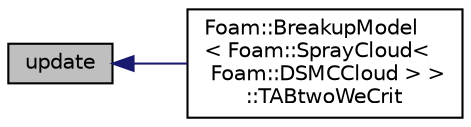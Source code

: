 digraph "update"
{
  bgcolor="transparent";
  edge [fontname="Helvetica",fontsize="10",labelfontname="Helvetica",labelfontsize="10"];
  node [fontname="Helvetica",fontsize="10",shape=record];
  rankdir="LR";
  Node1 [label="update",height=0.2,width=0.4,color="black", fillcolor="grey75", style="filled", fontcolor="black"];
  Node1 -> Node2 [dir="back",color="midnightblue",fontsize="10",style="solid",fontname="Helvetica"];
  Node2 [label="Foam::BreakupModel\l\< Foam::SprayCloud\<\l Foam::DSMCCloud \> \>\l::TABtwoWeCrit",height=0.2,width=0.4,color="black",URL="$a00163.html#aa738e10b377943685df83a80492324c1"];
}
